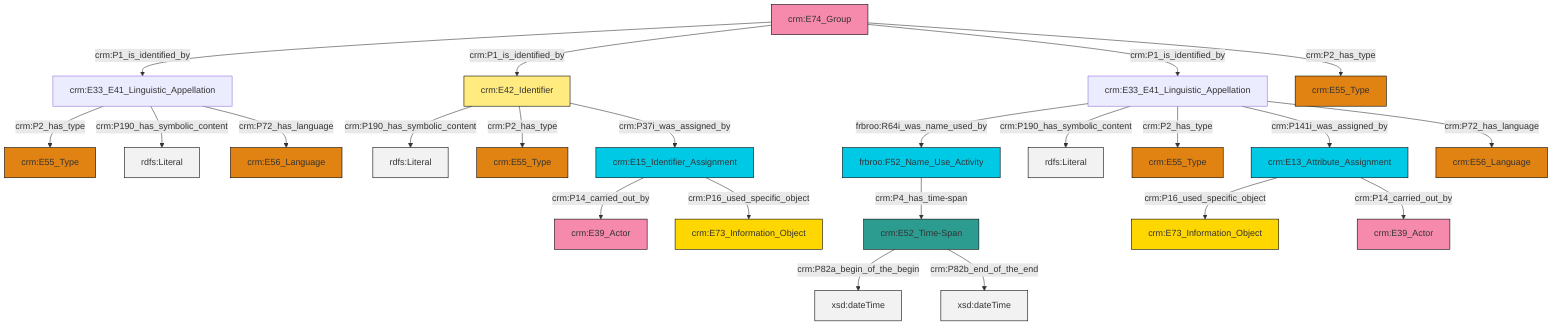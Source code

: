 graph TD
classDef Literal fill:#f2f2f2,stroke:#000000;
classDef CRM_Entity fill:#FFFFFF,stroke:#000000;
classDef Temporal_Entity fill:#00C9E6, stroke:#000000;
classDef Type fill:#E18312, stroke:#000000;
classDef Time-Span fill:#2C9C91, stroke:#000000;
classDef Appellation fill:#FFEB7F, stroke:#000000;
classDef Place fill:#008836, stroke:#000000;
classDef Persistent_Item fill:#B266B2, stroke:#000000;
classDef Conceptual_Object fill:#FFD700, stroke:#000000;
classDef Physical_Thing fill:#D2B48C, stroke:#000000;
classDef Actor fill:#f58aad, stroke:#000000;
classDef PC_Classes fill:#4ce600, stroke:#000000;
classDef Multi fill:#cccccc,stroke:#000000;

2["crm:E74_Group"]:::Actor -->|crm:P1_is_identified_by| 3["crm:E33_E41_Linguistic_Appellation"]:::Default
4["crm:E13_Attribute_Assignment"]:::Temporal_Entity -->|crm:P16_used_specific_object| 5["crm:E73_Information_Object"]:::Conceptual_Object
2["crm:E74_Group"]:::Actor -->|crm:P1_is_identified_by| 6["crm:E42_Identifier"]:::Appellation
7["crm:E33_E41_Linguistic_Appellation"]:::Default -->|frbroo:R64i_was_name_used_by| 8["frbroo:F52_Name_Use_Activity"]:::Temporal_Entity
2["crm:E74_Group"]:::Actor -->|crm:P1_is_identified_by| 7["crm:E33_E41_Linguistic_Appellation"]:::Default
3["crm:E33_E41_Linguistic_Appellation"]:::Default -->|crm:P2_has_type| 9["crm:E55_Type"]:::Type
3["crm:E33_E41_Linguistic_Appellation"]:::Default -->|crm:P190_has_symbolic_content| 10[rdfs:Literal]:::Literal
17["crm:E52_Time-Span"]:::Time-Span -->|crm:P82a_begin_of_the_begin| 18[xsd:dateTime]:::Literal
6["crm:E42_Identifier"]:::Appellation -->|crm:P190_has_symbolic_content| 21[rdfs:Literal]:::Literal
7["crm:E33_E41_Linguistic_Appellation"]:::Default -->|crm:P190_has_symbolic_content| 22[rdfs:Literal]:::Literal
6["crm:E42_Identifier"]:::Appellation -->|crm:P2_has_type| 24["crm:E55_Type"]:::Type
4["crm:E13_Attribute_Assignment"]:::Temporal_Entity -->|crm:P14_carried_out_by| 25["crm:E39_Actor"]:::Actor
3["crm:E33_E41_Linguistic_Appellation"]:::Default -->|crm:P72_has_language| 28["crm:E56_Language"]:::Type
15["crm:E15_Identifier_Assignment"]:::Temporal_Entity -->|crm:P14_carried_out_by| 13["crm:E39_Actor"]:::Actor
7["crm:E33_E41_Linguistic_Appellation"]:::Default -->|crm:P2_has_type| 0["crm:E55_Type"]:::Type
8["frbroo:F52_Name_Use_Activity"]:::Temporal_Entity -->|crm:P4_has_time-span| 17["crm:E52_Time-Span"]:::Time-Span
7["crm:E33_E41_Linguistic_Appellation"]:::Default -->|crm:P141i_was_assigned_by| 4["crm:E13_Attribute_Assignment"]:::Temporal_Entity
7["crm:E33_E41_Linguistic_Appellation"]:::Default -->|crm:P72_has_language| 19["crm:E56_Language"]:::Type
6["crm:E42_Identifier"]:::Appellation -->|crm:P37i_was_assigned_by| 15["crm:E15_Identifier_Assignment"]:::Temporal_Entity
2["crm:E74_Group"]:::Actor -->|crm:P2_has_type| 30["crm:E55_Type"]:::Type
17["crm:E52_Time-Span"]:::Time-Span -->|crm:P82b_end_of_the_end| 40[xsd:dateTime]:::Literal
15["crm:E15_Identifier_Assignment"]:::Temporal_Entity -->|crm:P16_used_specific_object| 11["crm:E73_Information_Object"]:::Conceptual_Object